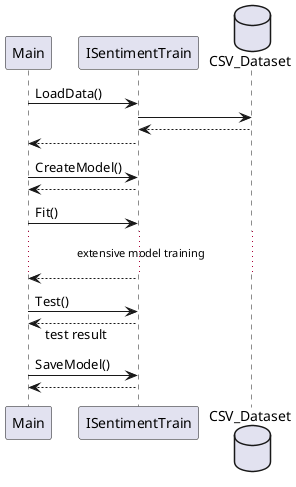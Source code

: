 @startuml StockProphet Model Training App Sequence Diagram

skinparam ResponseMessageBelowArrow true

' participants '
participant Main
participant ISentimentTrain
database CSV_Dataset


Main -> ISentimentTrain : LoadData()
ISentimentTrain -> CSV_Dataset
ISentimentTrain <-- CSV_Dataset
Main <-- ISentimentTrain

Main -> ISentimentTrain : CreateModel()
Main <-- ISentimentTrain

Main -> ISentimentTrain : Fit()
... extensive model training ...
Main <-- ISentimentTrain

Main -> ISentimentTrain : Test()
Main <-- ISentimentTrain : test result

Main -> ISentimentTrain : SaveModel()
Main <-- ISentimentTrain

@enduml